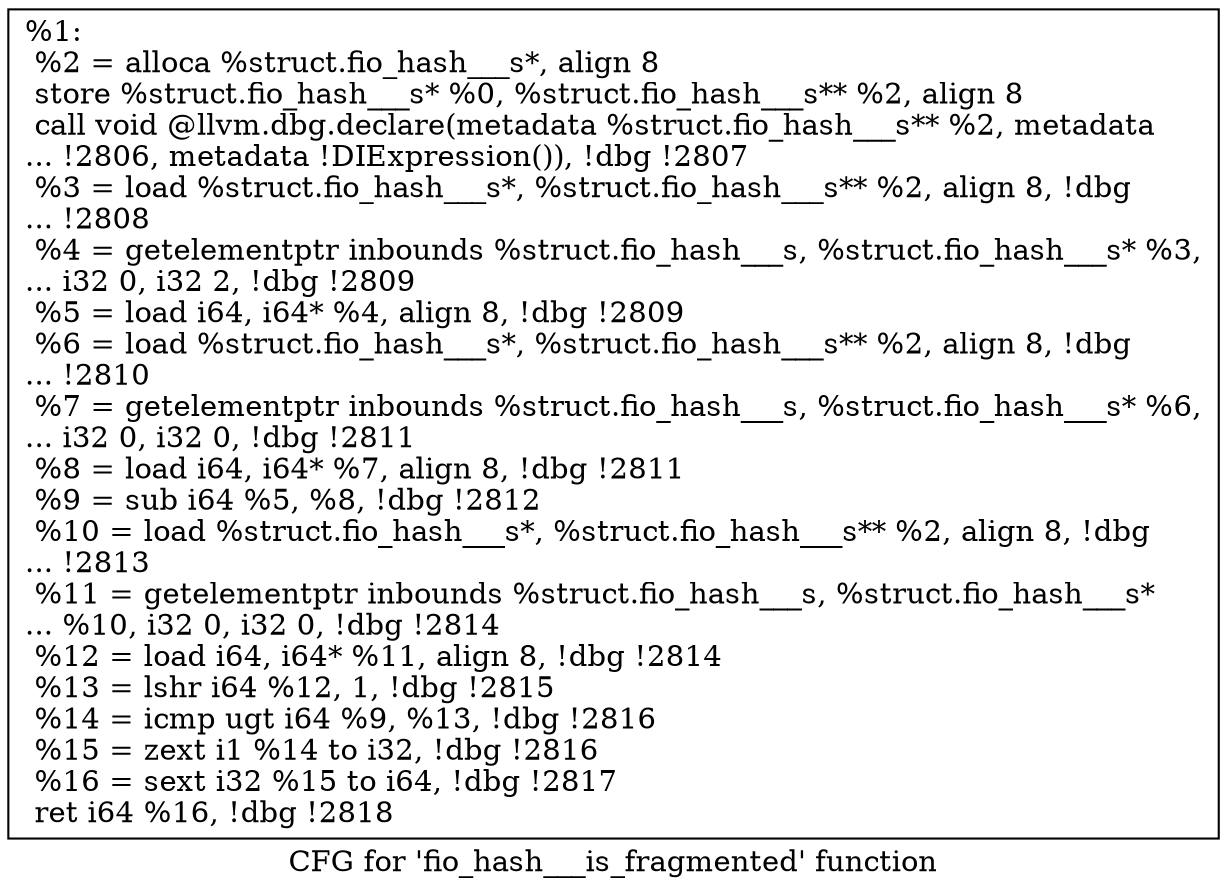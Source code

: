 digraph "CFG for 'fio_hash___is_fragmented' function" {
	label="CFG for 'fio_hash___is_fragmented' function";

	Node0x556851e6a950 [shape=record,label="{%1:\l  %2 = alloca %struct.fio_hash___s*, align 8\l  store %struct.fio_hash___s* %0, %struct.fio_hash___s** %2, align 8\l  call void @llvm.dbg.declare(metadata %struct.fio_hash___s** %2, metadata\l... !2806, metadata !DIExpression()), !dbg !2807\l  %3 = load %struct.fio_hash___s*, %struct.fio_hash___s** %2, align 8, !dbg\l... !2808\l  %4 = getelementptr inbounds %struct.fio_hash___s, %struct.fio_hash___s* %3,\l... i32 0, i32 2, !dbg !2809\l  %5 = load i64, i64* %4, align 8, !dbg !2809\l  %6 = load %struct.fio_hash___s*, %struct.fio_hash___s** %2, align 8, !dbg\l... !2810\l  %7 = getelementptr inbounds %struct.fio_hash___s, %struct.fio_hash___s* %6,\l... i32 0, i32 0, !dbg !2811\l  %8 = load i64, i64* %7, align 8, !dbg !2811\l  %9 = sub i64 %5, %8, !dbg !2812\l  %10 = load %struct.fio_hash___s*, %struct.fio_hash___s** %2, align 8, !dbg\l... !2813\l  %11 = getelementptr inbounds %struct.fio_hash___s, %struct.fio_hash___s*\l... %10, i32 0, i32 0, !dbg !2814\l  %12 = load i64, i64* %11, align 8, !dbg !2814\l  %13 = lshr i64 %12, 1, !dbg !2815\l  %14 = icmp ugt i64 %9, %13, !dbg !2816\l  %15 = zext i1 %14 to i32, !dbg !2816\l  %16 = sext i32 %15 to i64, !dbg !2817\l  ret i64 %16, !dbg !2818\l}"];
}
